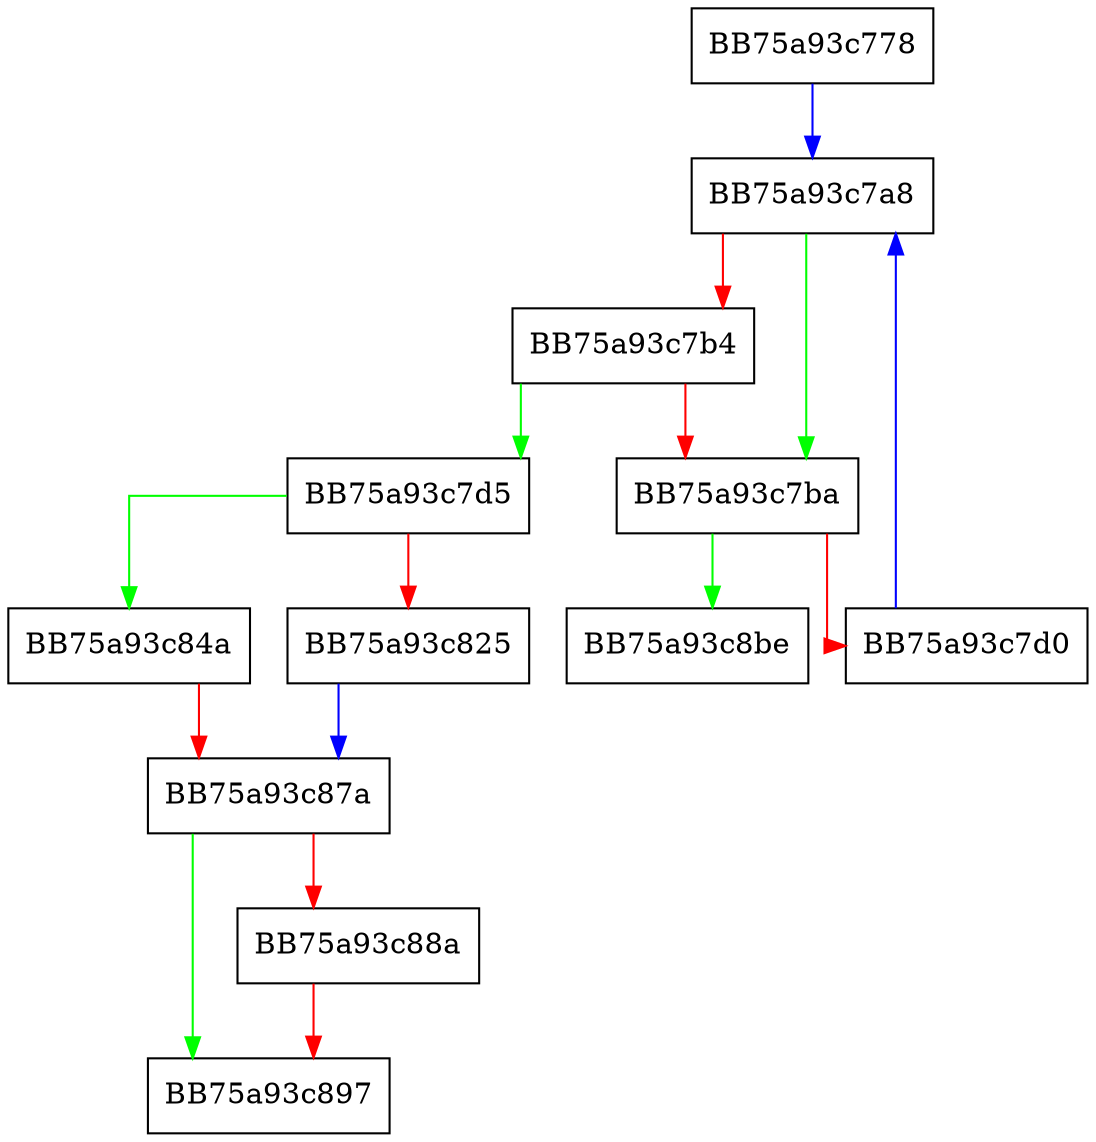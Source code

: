 digraph _Growmap {
  node [shape="box"];
  graph [splines=ortho];
  BB75a93c778 -> BB75a93c7a8 [color="blue"];
  BB75a93c7a8 -> BB75a93c7ba [color="green"];
  BB75a93c7a8 -> BB75a93c7b4 [color="red"];
  BB75a93c7b4 -> BB75a93c7d5 [color="green"];
  BB75a93c7b4 -> BB75a93c7ba [color="red"];
  BB75a93c7ba -> BB75a93c8be [color="green"];
  BB75a93c7ba -> BB75a93c7d0 [color="red"];
  BB75a93c7d0 -> BB75a93c7a8 [color="blue"];
  BB75a93c7d5 -> BB75a93c84a [color="green"];
  BB75a93c7d5 -> BB75a93c825 [color="red"];
  BB75a93c825 -> BB75a93c87a [color="blue"];
  BB75a93c84a -> BB75a93c87a [color="red"];
  BB75a93c87a -> BB75a93c897 [color="green"];
  BB75a93c87a -> BB75a93c88a [color="red"];
  BB75a93c88a -> BB75a93c897 [color="red"];
}